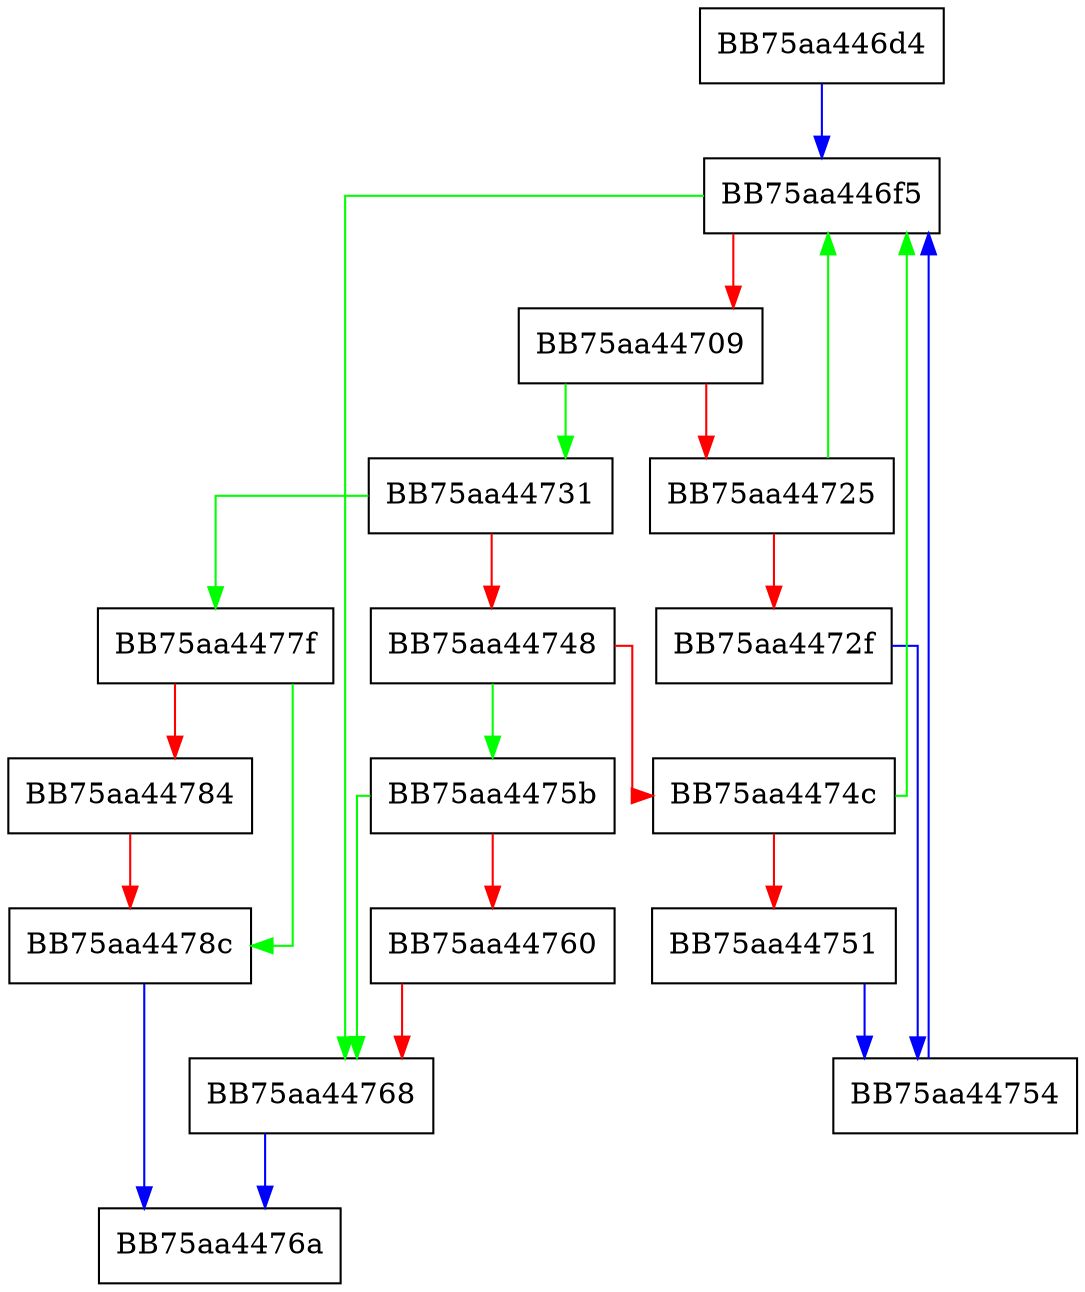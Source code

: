 digraph DecryptWithDictionary {
  node [shape="box"];
  graph [splines=ortho];
  BB75aa446d4 -> BB75aa446f5 [color="blue"];
  BB75aa446f5 -> BB75aa44768 [color="green"];
  BB75aa446f5 -> BB75aa44709 [color="red"];
  BB75aa44709 -> BB75aa44731 [color="green"];
  BB75aa44709 -> BB75aa44725 [color="red"];
  BB75aa44725 -> BB75aa446f5 [color="green"];
  BB75aa44725 -> BB75aa4472f [color="red"];
  BB75aa4472f -> BB75aa44754 [color="blue"];
  BB75aa44731 -> BB75aa4477f [color="green"];
  BB75aa44731 -> BB75aa44748 [color="red"];
  BB75aa44748 -> BB75aa4475b [color="green"];
  BB75aa44748 -> BB75aa4474c [color="red"];
  BB75aa4474c -> BB75aa446f5 [color="green"];
  BB75aa4474c -> BB75aa44751 [color="red"];
  BB75aa44751 -> BB75aa44754 [color="blue"];
  BB75aa44754 -> BB75aa446f5 [color="blue"];
  BB75aa4475b -> BB75aa44768 [color="green"];
  BB75aa4475b -> BB75aa44760 [color="red"];
  BB75aa44760 -> BB75aa44768 [color="red"];
  BB75aa44768 -> BB75aa4476a [color="blue"];
  BB75aa4477f -> BB75aa4478c [color="green"];
  BB75aa4477f -> BB75aa44784 [color="red"];
  BB75aa44784 -> BB75aa4478c [color="red"];
  BB75aa4478c -> BB75aa4476a [color="blue"];
}
